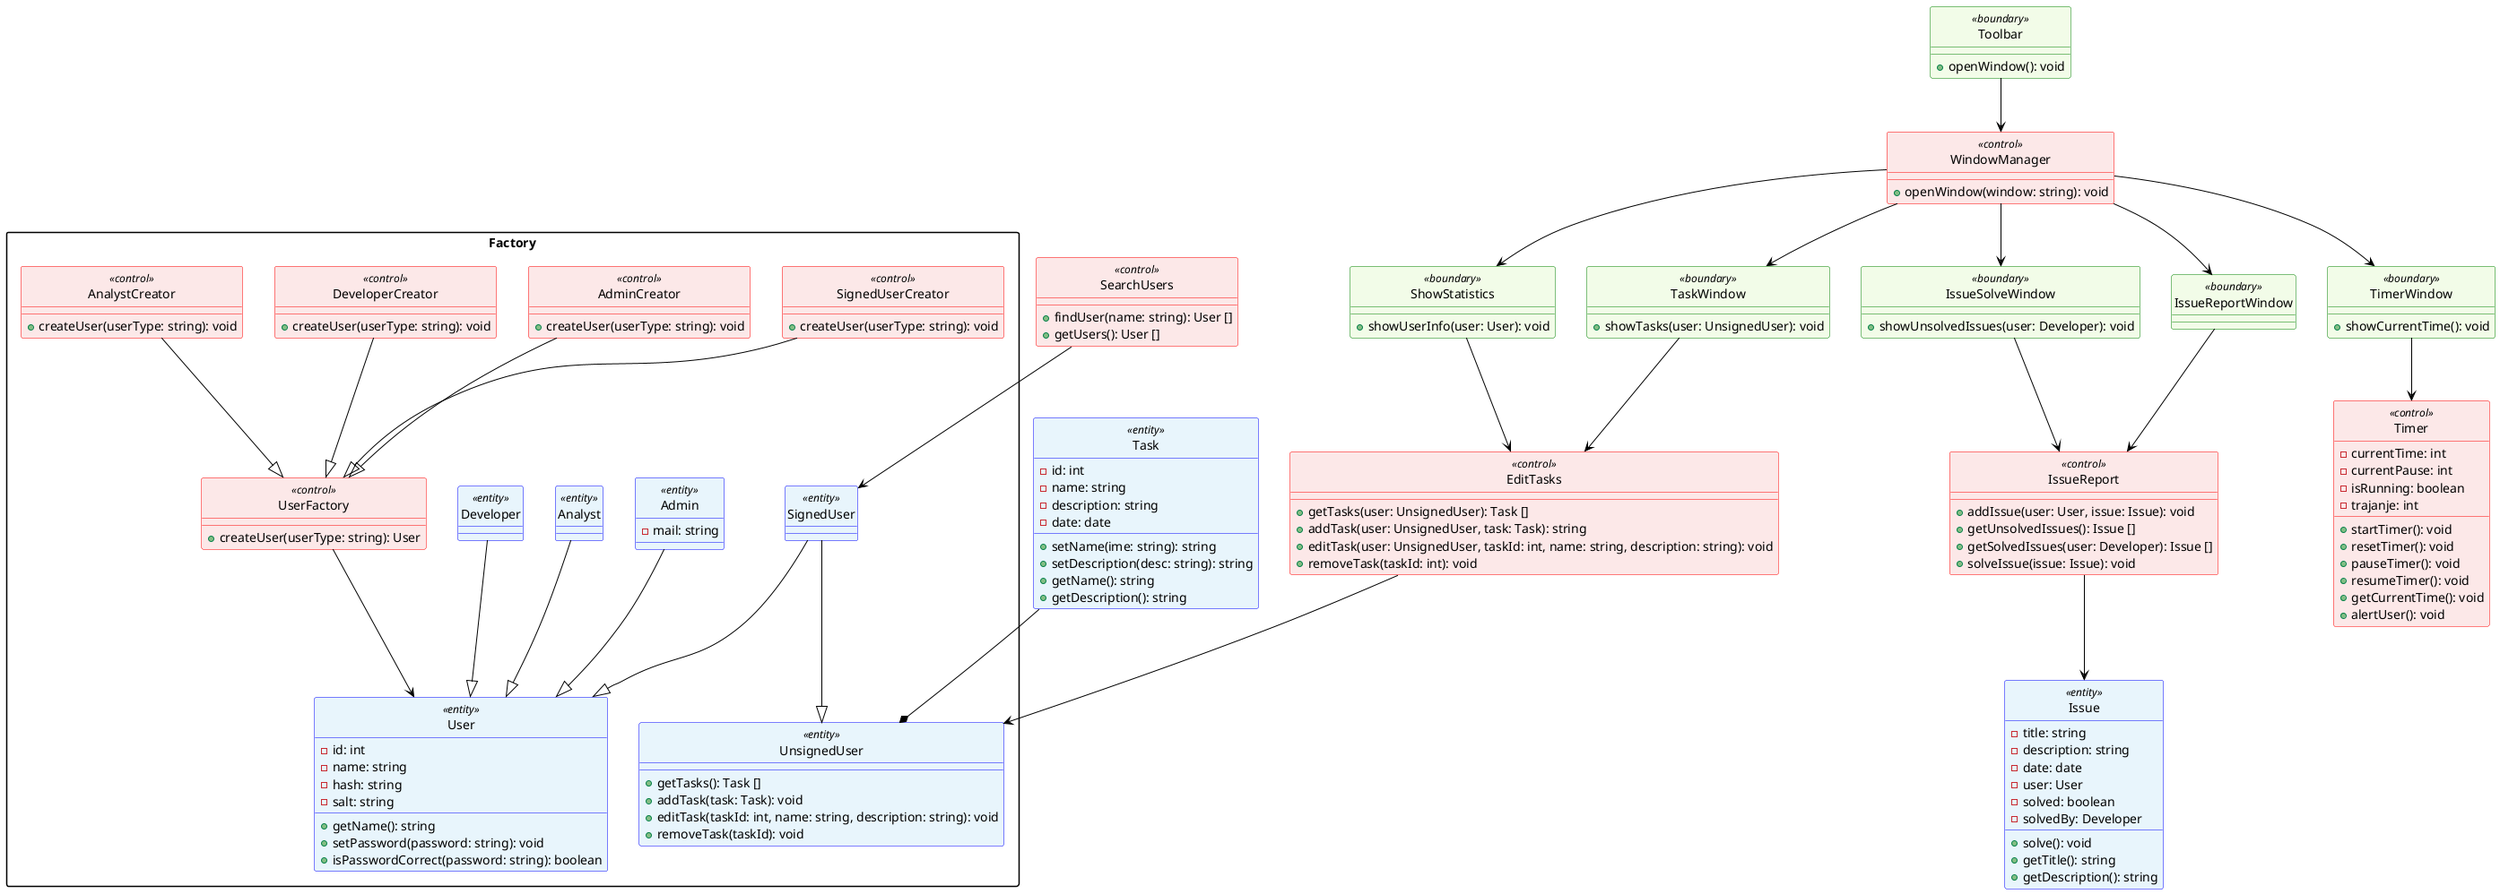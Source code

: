 @startuml Aplikacija produktivnosti in organizacije 
skinparam class {
  backgroundColor white
  borderColor #5FB8EC
  arrowColor black
}
skinparam class<<entity>> {
  backgroundColor #e8f5fc
  borderColor Blue
}
skinparam class<<control>> {
  backgroundColor #fce8e8
  borderColor Red
}
skinparam class<<boundary>> {
  backgroundColor #f2fce8
  borderColor Green
}

'skinparam shadowing false
skinparam defaultTextAlignment center
skinparam packageStyle rectangle
skinparam groupInheritance 2
hide circle
'hide members

'---------Razredi---------------------------
package Factory{
  Class User<<entity>> {
    -id: int
    -name: string
    -hash: string
    -salt: string 
    +getName(): string
    +setPassword(password: string): void
    +isPasswordCorrect(password: string): boolean
  }
  Class UserFactory<<control>>{
    +createUser(userType: string): User
  }
  Class SignedUser<<entity>>{

  }
  Class Admin<<entity>>{
    -mail: string
  }
  Class Analyst<<entity>>{

  }
  Class Developer<<entity>>{

  }
  Class UnsignedUser<<entity>> {
    +getTasks(): Task []
    +addTask(task: Task): void
    +editTask(taskId: int, name: string, description: string): void
    +removeTask(taskId): void
  }
  Class SignedUserCreator<<control>>{
    +createUser(userType: string): void
  }
  Class AdminCreator<<control>>{
    +createUser(userType: string): void
  }
  Class DeveloperCreator<<control>>{
    +createUser(userType: string): void
  }
  Class AnalystCreator<<control>>{
    +createUser(userType: string): void
  }
}

Class ShowStatistics<<boundary>>{
  +showUserInfo(user: User): void
}
  'proxy class? observer?
  '(timer alerta timedtask)
  'Class TimedTask<<entity>>{
  '  -id: int
  '  -name: string
  '  +getName(): void
  '}
Class Task<<entity>>{
  -id: int
  -name: string
  -description: string
  -date: date
  +setName(ime: string): string
  +setDescription(desc: string): string
  +getName(): string
  +getDescription(): string

}
class EditTasks<<control>>{
  +getTasks(user: UnsignedUser): Task []
  +addTask(user: UnsignedUser, task: Task): string
  +editTask(user: UnsignedUser, taskId: int, name: string, description: string): void
  +removeTask(taskId: int): void
}
class TaskWindow<<boundary>>{
  +showTasks(user: UnsignedUser): void
}
class WindowManager<<control>>{
  +openWindow(window: string): void
}
class Toolbar<<boundary>>{
  +openWindow(): void
}
Class Issue<<entity>>{
  -title: string
  -description: string
  -date: date
  -user: User
  -solved: boolean
  -solvedBy: Developer
  +solve(): void
  +getTitle(): string
  +getDescription(): string
}
Class IssueReport<<control>>{
  +addIssue(user: User, issue: Issue): void
  +getUnsolvedIssues(): Issue []
  +getSolvedIssues(user: Developer): Issue []
  +solveIssue(issue: Issue): void
}
Class IssueSolveWindow<<boundary>>{
  +showUnsolvedIssues(user: Developer): void
}
Class IssueReportWindow<<boundary>>

Class SearchUsers<<control>>{
  +findUser(name: string): User []
  +getUsers(): User []
}

' obvestiUsera - ko čas poteče, naredi popup al whatever. (better name pls)
' also a rabmo dodatne atribute/funkcije za pavzo?
Class Timer<<control>>{
  -currentTime: int
  -currentPause: int
  -isRunning: boolean
  -trajanje: int
  +startTimer(): void
  +resetTimer(): void
  +pauseTimer(): void
  +resumeTimer(): void
  +getCurrentTime(): void
  +alertUser(): void
}
Class TimerWindow<<boundary>>{
  +showCurrentTime(): void
}

'------Povezave-----------------------
Task --* UnsignedUser
'TimedTask --> Task
'EditTasks --> Task
EditTasks --> UnsignedUser
TaskWindow --> EditTasks
IssueReport --> Issue
IssueReportWindow --> IssueReport
IssueSolveWindow --> IssueReport
SearchUsers --> SignedUser
TimerWindow --> Timer
SignedUser --|> User
SignedUser --|> UnsignedUser
Analyst --|> User
Admin --|> User
Developer --|> User
ShowStatistics --> EditTasks
UserFactory --> User
SignedUserCreator --|> UserFactory
DeveloperCreator --|> UserFactory
AnalystCreator --|> UserFactory
AdminCreator --|> UserFactory
WindowManager --> IssueReportWindow
WindowManager --> TimerWindow
WindowManager --> ShowStatistics
WindowManager --> TaskWindow
WindowManager --> IssueSolveWindow
Toolbar --> WindowManager
@enduml

' extra notes
' - a se bolj fokusiramo da je čim boljši diagram al da
'    bo vse na diagramu dejansko implementirano?
' - Google calendar pokažeš kot boundary class
' loči Usera na frontend in backend z adapterjem
' načrtovalske vzorce se na koncu označi na diagramu
' POVEŽI ZASLONSKE MASKE SKUPAJ!
' logina ni treba dat noter.
' a je možno oz. je treba postaviti database connection v diagram?
' A moramo interface posebej označiti
' na diagramu ali je kar entity?
' Observer (MVC), Command pattern
' Singleton, strategy?